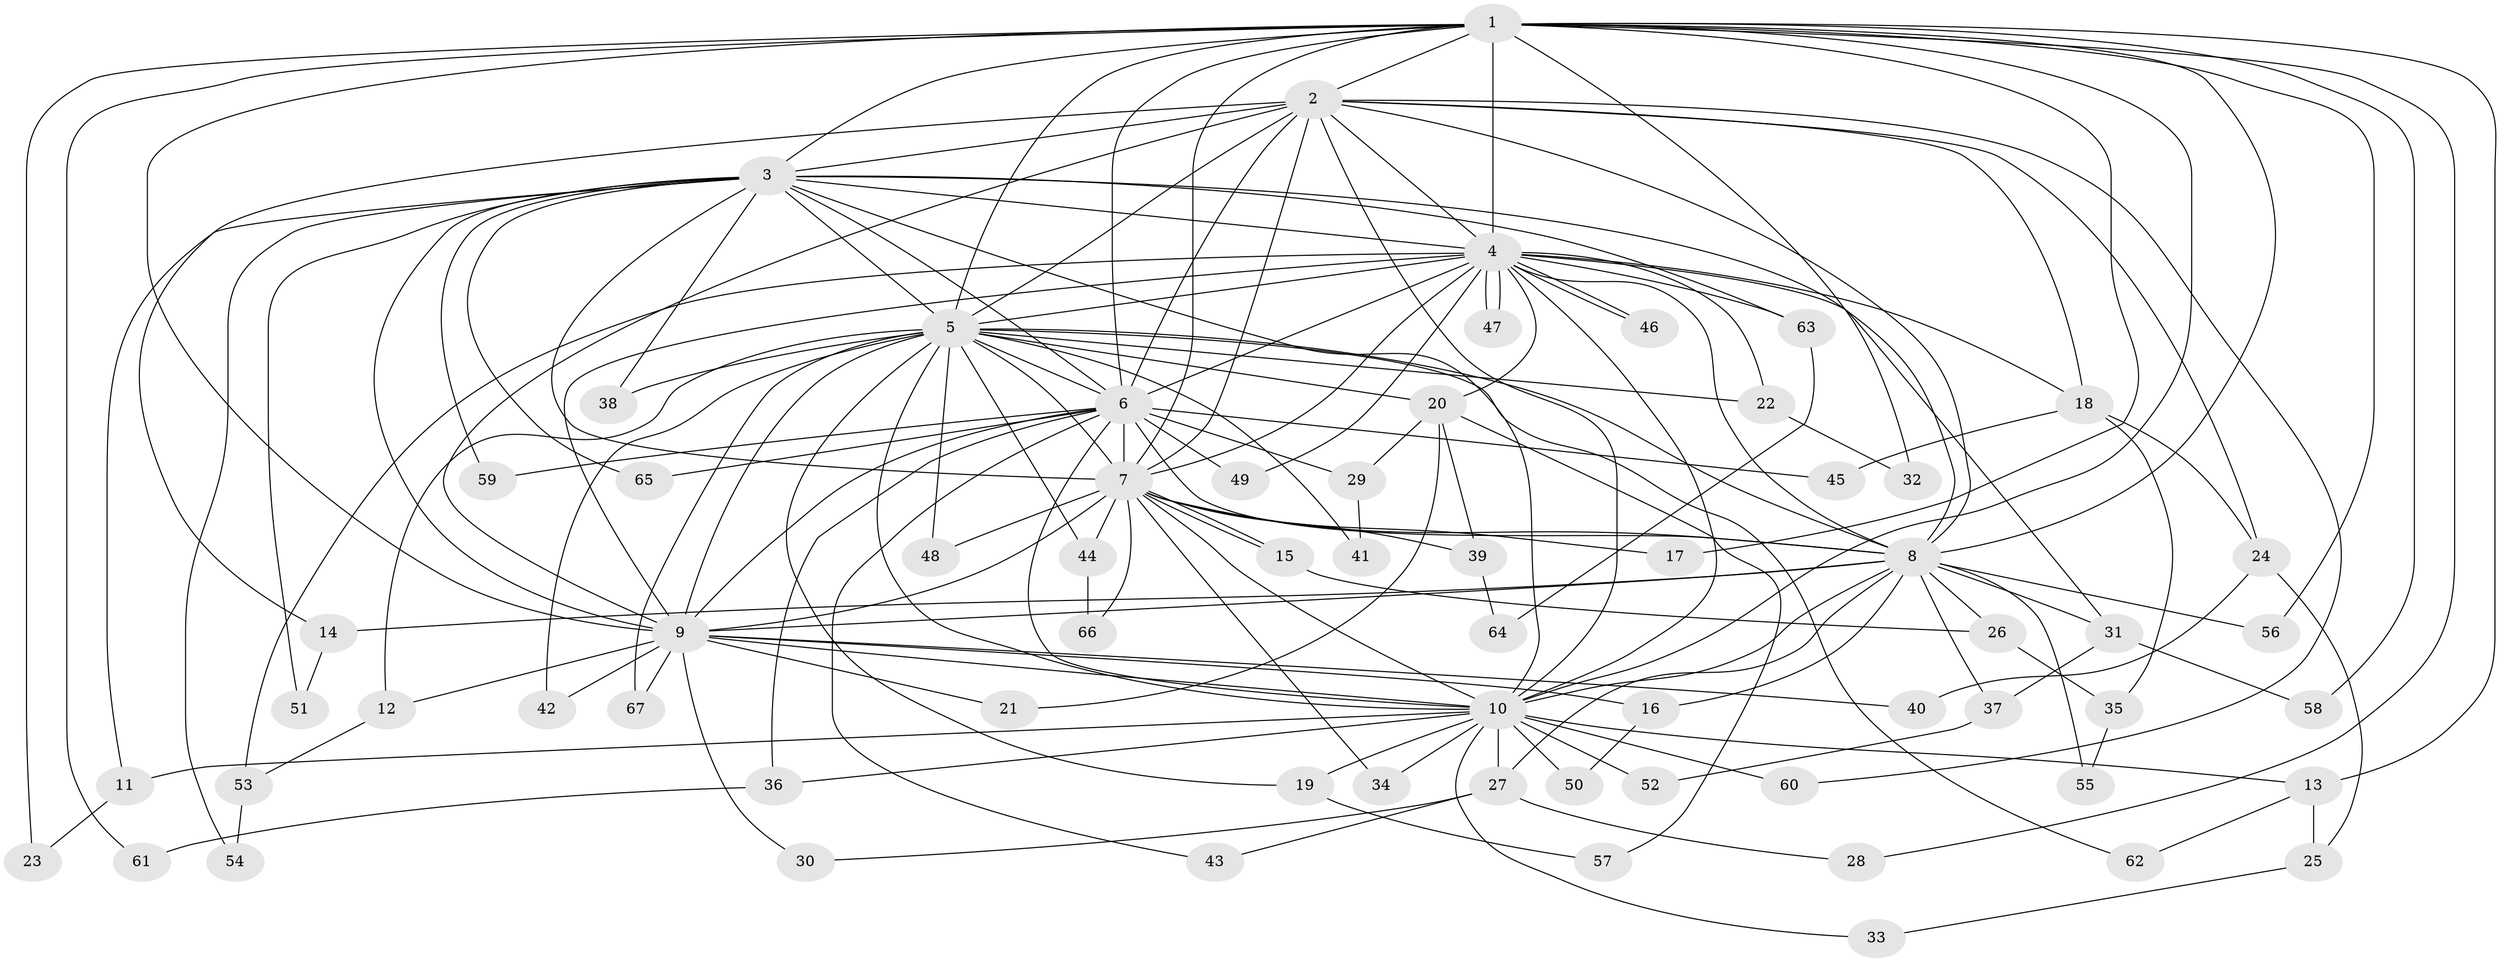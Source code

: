 // coarse degree distribution, {13: 0.030303030303030304, 2: 0.5454545454545454, 1: 0.24242424242424243, 15: 0.030303030303030304, 4: 0.030303030303030304, 3: 0.030303030303030304, 5: 0.030303030303030304, 11: 0.06060606060606061}
// Generated by graph-tools (version 1.1) at 2025/47/03/04/25 21:47:58]
// undirected, 67 vertices, 159 edges
graph export_dot {
graph [start="1"]
  node [color=gray90,style=filled];
  1;
  2;
  3;
  4;
  5;
  6;
  7;
  8;
  9;
  10;
  11;
  12;
  13;
  14;
  15;
  16;
  17;
  18;
  19;
  20;
  21;
  22;
  23;
  24;
  25;
  26;
  27;
  28;
  29;
  30;
  31;
  32;
  33;
  34;
  35;
  36;
  37;
  38;
  39;
  40;
  41;
  42;
  43;
  44;
  45;
  46;
  47;
  48;
  49;
  50;
  51;
  52;
  53;
  54;
  55;
  56;
  57;
  58;
  59;
  60;
  61;
  62;
  63;
  64;
  65;
  66;
  67;
  1 -- 2;
  1 -- 3;
  1 -- 4;
  1 -- 5;
  1 -- 6;
  1 -- 7;
  1 -- 8;
  1 -- 9;
  1 -- 10;
  1 -- 13;
  1 -- 17;
  1 -- 23;
  1 -- 28;
  1 -- 32;
  1 -- 56;
  1 -- 58;
  1 -- 61;
  2 -- 3;
  2 -- 4;
  2 -- 5;
  2 -- 6;
  2 -- 7;
  2 -- 8;
  2 -- 9;
  2 -- 10;
  2 -- 14;
  2 -- 18;
  2 -- 24;
  2 -- 60;
  3 -- 4;
  3 -- 5;
  3 -- 6;
  3 -- 7;
  3 -- 8;
  3 -- 9;
  3 -- 10;
  3 -- 11;
  3 -- 38;
  3 -- 51;
  3 -- 54;
  3 -- 59;
  3 -- 63;
  3 -- 65;
  4 -- 5;
  4 -- 6;
  4 -- 7;
  4 -- 8;
  4 -- 9;
  4 -- 10;
  4 -- 18;
  4 -- 20;
  4 -- 22;
  4 -- 31;
  4 -- 46;
  4 -- 46;
  4 -- 47;
  4 -- 47;
  4 -- 49;
  4 -- 53;
  4 -- 63;
  5 -- 6;
  5 -- 7;
  5 -- 8;
  5 -- 9;
  5 -- 10;
  5 -- 12;
  5 -- 19;
  5 -- 20;
  5 -- 22;
  5 -- 38;
  5 -- 41;
  5 -- 42;
  5 -- 44;
  5 -- 48;
  5 -- 62;
  5 -- 67;
  6 -- 7;
  6 -- 8;
  6 -- 9;
  6 -- 10;
  6 -- 29;
  6 -- 36;
  6 -- 43;
  6 -- 45;
  6 -- 49;
  6 -- 59;
  6 -- 65;
  7 -- 8;
  7 -- 9;
  7 -- 10;
  7 -- 15;
  7 -- 15;
  7 -- 17;
  7 -- 34;
  7 -- 39;
  7 -- 44;
  7 -- 48;
  7 -- 66;
  8 -- 9;
  8 -- 10;
  8 -- 14;
  8 -- 16;
  8 -- 26;
  8 -- 27;
  8 -- 31;
  8 -- 37;
  8 -- 55;
  8 -- 56;
  9 -- 10;
  9 -- 12;
  9 -- 16;
  9 -- 21;
  9 -- 30;
  9 -- 40;
  9 -- 42;
  9 -- 67;
  10 -- 11;
  10 -- 13;
  10 -- 19;
  10 -- 27;
  10 -- 33;
  10 -- 34;
  10 -- 36;
  10 -- 50;
  10 -- 52;
  10 -- 60;
  11 -- 23;
  12 -- 53;
  13 -- 25;
  13 -- 62;
  14 -- 51;
  15 -- 26;
  16 -- 50;
  18 -- 24;
  18 -- 35;
  18 -- 45;
  19 -- 57;
  20 -- 21;
  20 -- 29;
  20 -- 39;
  20 -- 57;
  22 -- 32;
  24 -- 25;
  24 -- 40;
  25 -- 33;
  26 -- 35;
  27 -- 28;
  27 -- 30;
  27 -- 43;
  29 -- 41;
  31 -- 37;
  31 -- 58;
  35 -- 55;
  36 -- 61;
  37 -- 52;
  39 -- 64;
  44 -- 66;
  53 -- 54;
  63 -- 64;
}
